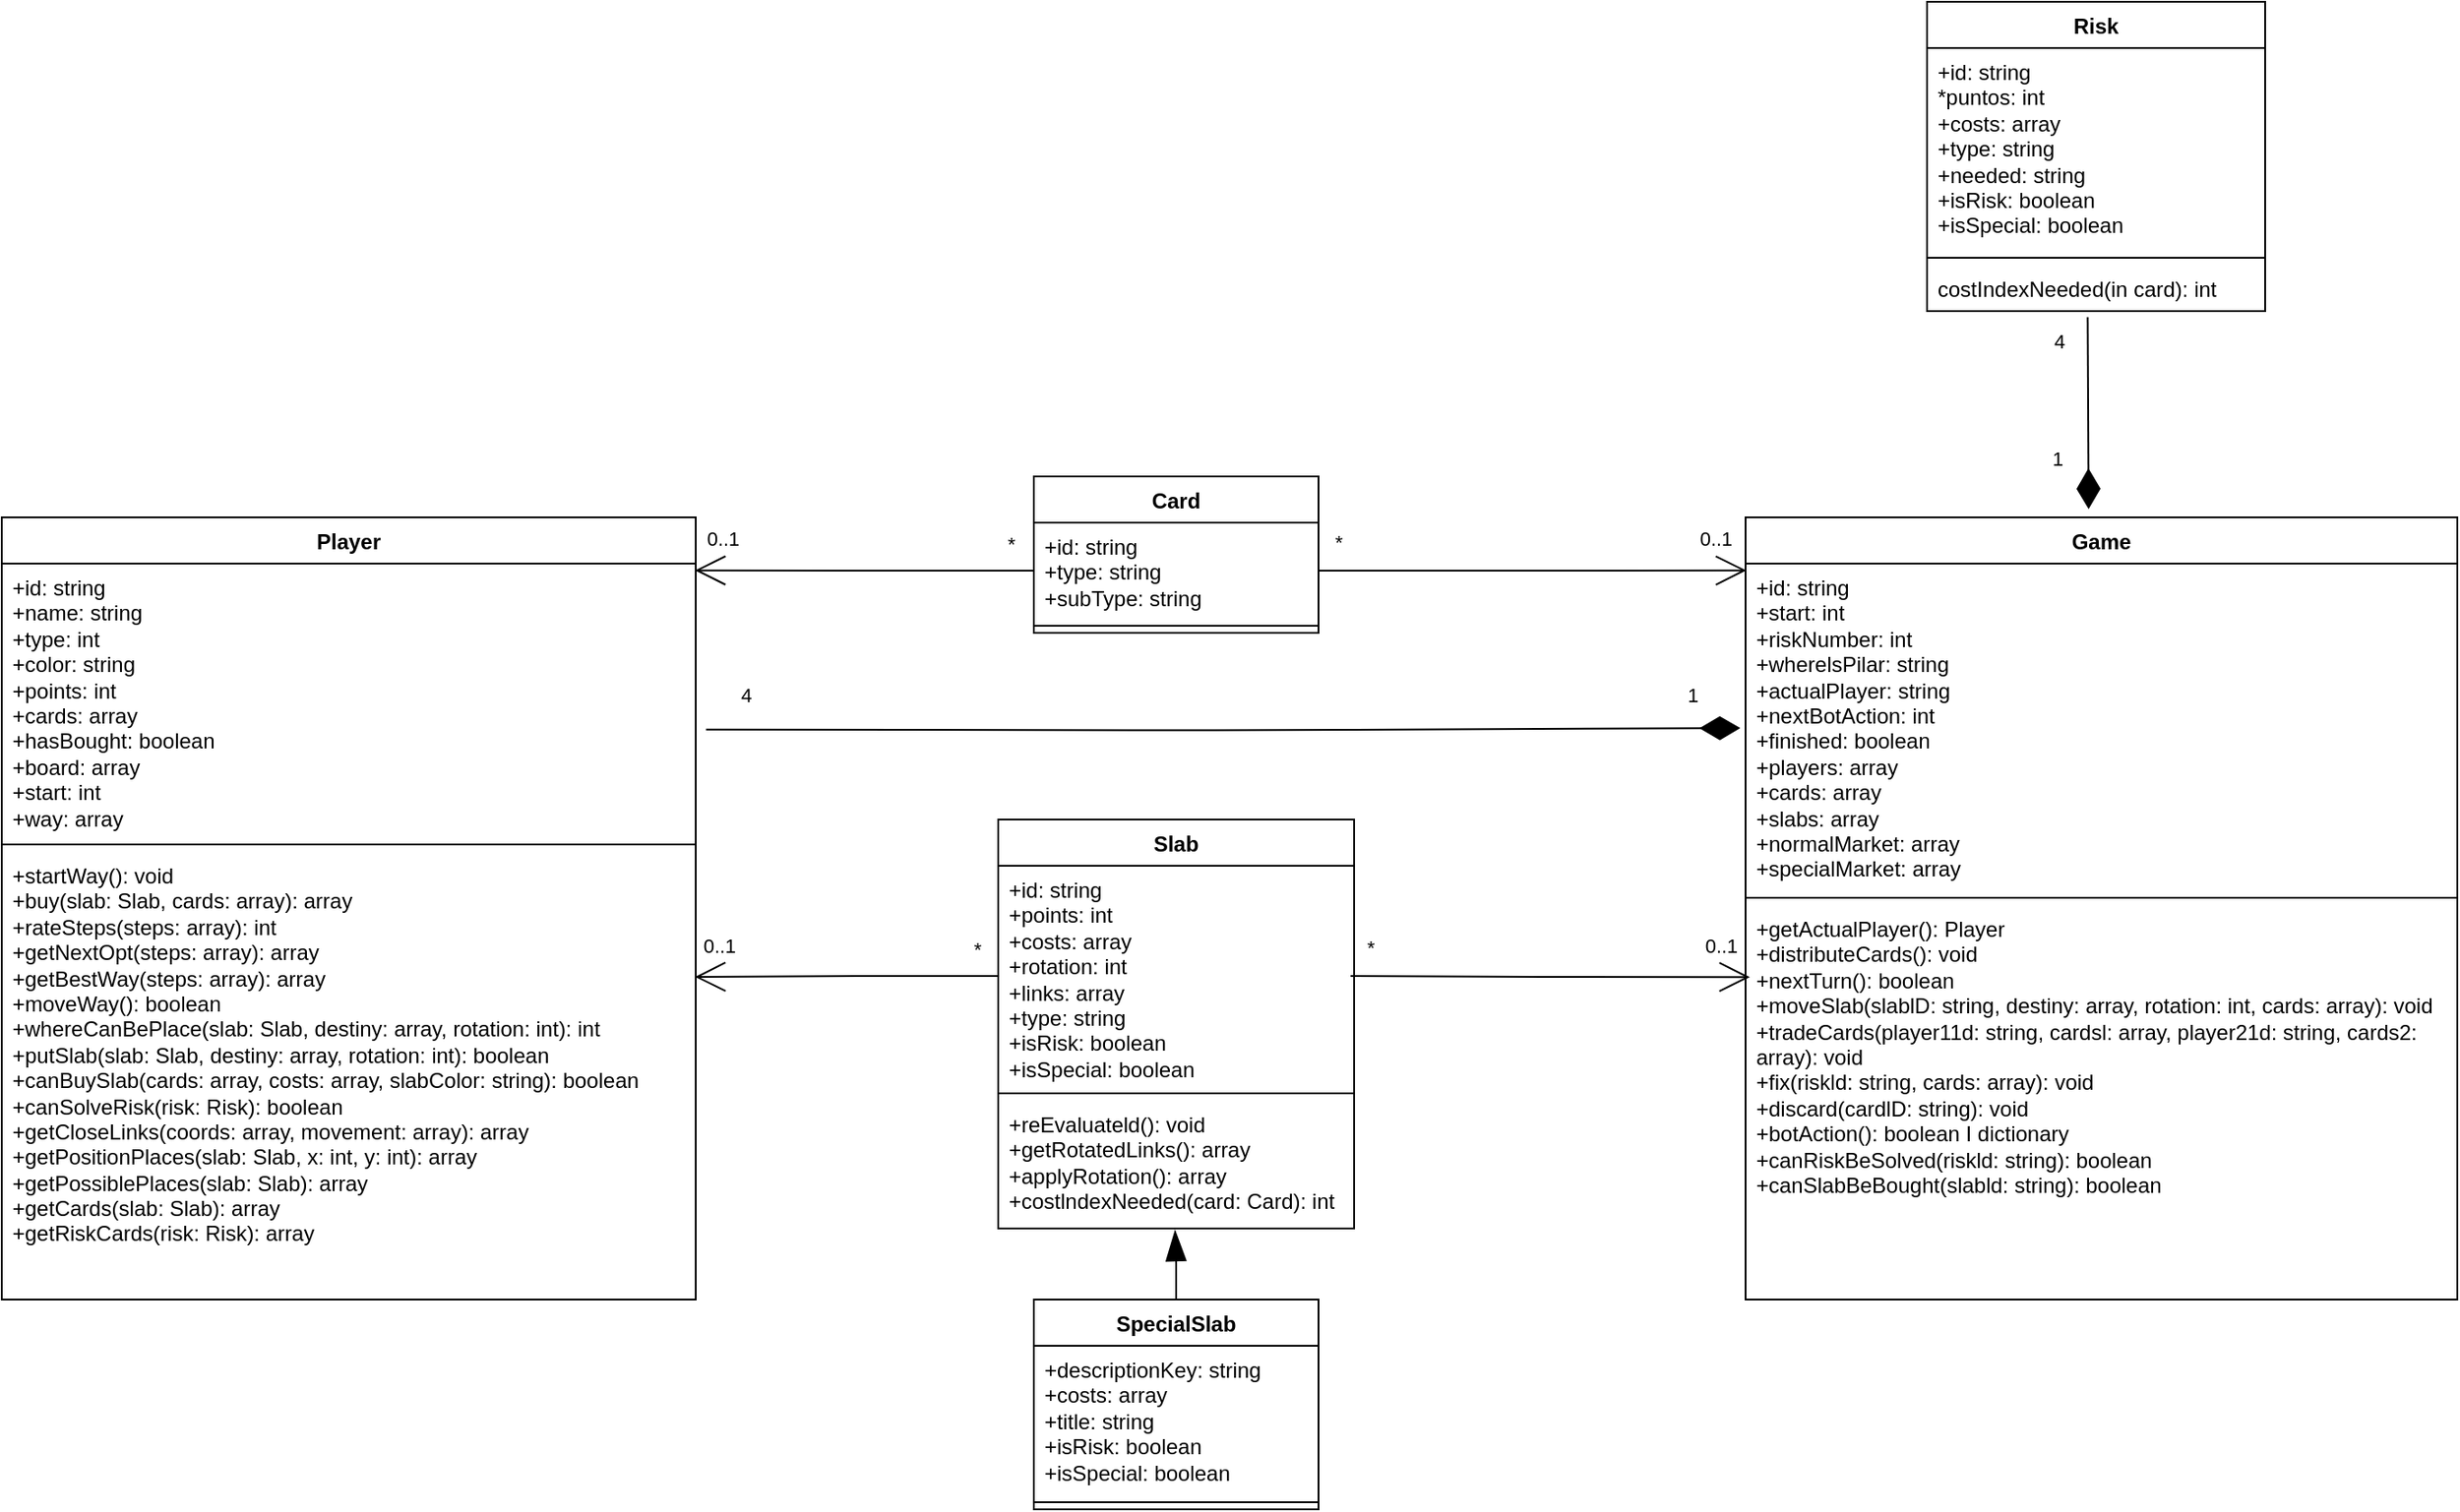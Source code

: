 <mxfile version="23.1.2" type="github">
  <diagram id="C5RBs43oDa-KdzZeNtuy" name="Page-1">
    <mxGraphModel dx="3995" dy="2300" grid="1" gridSize="10" guides="1" tooltips="1" connect="1" arrows="1" fold="1" page="1" pageScale="1" pageWidth="827" pageHeight="1169" background="#FFFFFF" math="0" shadow="0">
      <root>
        <mxCell id="WIyWlLk6GJQsqaUBKTNV-0" />
        <mxCell id="WIyWlLk6GJQsqaUBKTNV-1" parent="WIyWlLk6GJQsqaUBKTNV-0" />
        <mxCell id="_m4QJWVWOoO155Zc2ej--4" value="Game" style="swimlane;fontStyle=1;align=center;verticalAlign=top;childLayout=stackLayout;horizontal=1;startSize=26;horizontalStack=0;resizeParent=1;resizeParentMax=0;resizeLast=0;collapsible=1;marginBottom=0;whiteSpace=wrap;html=1;" vertex="1" parent="WIyWlLk6GJQsqaUBKTNV-1">
          <mxGeometry x="-800" y="-120" width="400" height="440" as="geometry" />
        </mxCell>
        <mxCell id="_m4QJWVWOoO155Zc2ej--5" value="&lt;div style=&quot;border-color: var(--border-color);&quot;&gt;+id: string&lt;/div&gt;&lt;div style=&quot;border-color: var(--border-color);&quot;&gt;+start: int&lt;/div&gt;&lt;div style=&quot;border-color: var(--border-color);&quot;&gt;+riskNumber: int&lt;/div&gt;&lt;div style=&quot;border-color: var(--border-color);&quot;&gt;+wherelsPilar: string&lt;/div&gt;&lt;div style=&quot;border-color: var(--border-color);&quot;&gt;+actualPlayer: string&lt;/div&gt;&lt;div style=&quot;border-color: var(--border-color);&quot;&gt;+nextBotAction: int&lt;/div&gt;&lt;div style=&quot;border-color: var(--border-color);&quot;&gt;+finished: boolean&lt;/div&gt;&lt;div style=&quot;border-color: var(--border-color);&quot;&gt;+players: array&lt;/div&gt;&lt;div style=&quot;border-color: var(--border-color);&quot;&gt;+cards: array&lt;/div&gt;&lt;div style=&quot;border-color: var(--border-color);&quot;&gt;+slabs: array&lt;/div&gt;&lt;div style=&quot;border-color: var(--border-color);&quot;&gt;+normalMarket: array&lt;/div&gt;&lt;div style=&quot;border-color: var(--border-color);&quot;&gt;+specialMarket: array&lt;/div&gt;" style="text;strokeColor=none;fillColor=none;align=left;verticalAlign=top;spacingLeft=4;spacingRight=4;overflow=hidden;rotatable=0;points=[[0,0.5],[1,0.5]];portConstraint=eastwest;whiteSpace=wrap;html=1;" vertex="1" parent="_m4QJWVWOoO155Zc2ej--4">
          <mxGeometry y="26" width="400" height="184" as="geometry" />
        </mxCell>
        <mxCell id="_m4QJWVWOoO155Zc2ej--6" value="" style="line;strokeWidth=1;fillColor=none;align=left;verticalAlign=middle;spacingTop=-1;spacingLeft=3;spacingRight=3;rotatable=0;labelPosition=right;points=[];portConstraint=eastwest;strokeColor=inherit;" vertex="1" parent="_m4QJWVWOoO155Zc2ej--4">
          <mxGeometry y="210" width="400" height="8" as="geometry" />
        </mxCell>
        <mxCell id="_m4QJWVWOoO155Zc2ej--7" value="&lt;div style=&quot;border-color: var(--border-color);&quot;&gt;+getActualPlayer(): Player&lt;/div&gt;&lt;div style=&quot;border-color: var(--border-color);&quot;&gt;+distributeCards(): void&lt;/div&gt;&lt;div style=&quot;border-color: var(--border-color);&quot;&gt;+nextTurn(): boolean&lt;br style=&quot;border-color: var(--border-color);&quot;&gt;&lt;/div&gt;&lt;div style=&quot;border-color: var(--border-color);&quot;&gt;+moveSlab(slablD: string, destiny: array, rotation: int, cards: array): void&lt;/div&gt;&lt;div style=&quot;border-color: var(--border-color);&quot;&gt;+tradeCards(player11d: string, cardsl: array, player21d: string, cards2: array): void&lt;/div&gt;&lt;div style=&quot;border-color: var(--border-color);&quot;&gt;+fix(riskld: string, cards: array): void&lt;/div&gt;&lt;div style=&quot;border-color: var(--border-color);&quot;&gt;+discard(cardlD: string): void&lt;/div&gt;&lt;div style=&quot;border-color: var(--border-color);&quot;&gt;+botAction(): boolean I dictionary&lt;/div&gt;&lt;div style=&quot;border-color: var(--border-color);&quot;&gt;+canRiskBeSolved(riskld: string): boolean&lt;/div&gt;&lt;div style=&quot;border-color: var(--border-color);&quot;&gt;+canSlabBeBought(slabld: string): boolean&lt;/div&gt;" style="text;strokeColor=none;fillColor=none;align=left;verticalAlign=top;spacingLeft=4;spacingRight=4;overflow=hidden;rotatable=0;points=[[0,0.5],[1,0.5]];portConstraint=eastwest;whiteSpace=wrap;html=1;" vertex="1" parent="_m4QJWVWOoO155Zc2ej--4">
          <mxGeometry y="218" width="400" height="222" as="geometry" />
        </mxCell>
        <mxCell id="_m4QJWVWOoO155Zc2ej--9" value="Risk" style="swimlane;fontStyle=1;align=center;verticalAlign=top;childLayout=stackLayout;horizontal=1;startSize=26;horizontalStack=0;resizeParent=1;resizeParentMax=0;resizeLast=0;collapsible=1;marginBottom=0;whiteSpace=wrap;html=1;" vertex="1" parent="WIyWlLk6GJQsqaUBKTNV-1">
          <mxGeometry x="-698" y="-410" width="190" height="174" as="geometry">
            <mxRectangle x="-270" y="40" width="70" height="30" as="alternateBounds" />
          </mxGeometry>
        </mxCell>
        <mxCell id="_m4QJWVWOoO155Zc2ej--10" value="&lt;div&gt;+id: string&lt;/div&gt;&lt;div&gt;*puntos: int&lt;/div&gt;&lt;div&gt;+costs: array&lt;/div&gt;&lt;div&gt;+type: string&lt;/div&gt;&lt;div&gt;+needed: string&lt;/div&gt;&lt;div&gt;+isRisk: boolean&lt;/div&gt;&lt;div&gt;+isSpecial: boolean&lt;/div&gt;" style="text;strokeColor=none;fillColor=none;align=left;verticalAlign=top;spacingLeft=4;spacingRight=4;overflow=hidden;rotatable=0;points=[[0,0.5],[1,0.5]];portConstraint=eastwest;whiteSpace=wrap;html=1;" vertex="1" parent="_m4QJWVWOoO155Zc2ej--9">
          <mxGeometry y="26" width="190" height="114" as="geometry" />
        </mxCell>
        <mxCell id="_m4QJWVWOoO155Zc2ej--11" value="" style="line;strokeWidth=1;fillColor=none;align=left;verticalAlign=middle;spacingTop=-1;spacingLeft=3;spacingRight=3;rotatable=0;labelPosition=right;points=[];portConstraint=eastwest;strokeColor=inherit;" vertex="1" parent="_m4QJWVWOoO155Zc2ej--9">
          <mxGeometry y="140" width="190" height="8" as="geometry" />
        </mxCell>
        <mxCell id="_m4QJWVWOoO155Zc2ej--12" value="costIndexNeeded(in card): int" style="text;strokeColor=none;fillColor=none;align=left;verticalAlign=top;spacingLeft=4;spacingRight=4;overflow=hidden;rotatable=0;points=[[0,0.5],[1,0.5]];portConstraint=eastwest;whiteSpace=wrap;html=1;" vertex="1" parent="_m4QJWVWOoO155Zc2ej--9">
          <mxGeometry y="148" width="190" height="26" as="geometry" />
        </mxCell>
        <mxCell id="_m4QJWVWOoO155Zc2ej--20" style="rounded=0;orthogonalLoop=1;jettySize=auto;html=1;entryX=0.482;entryY=-0.015;entryDx=0;entryDy=0;entryPerimeter=0;endArrow=diamondThin;endFill=1;endSize=20;exitX=0.475;exitY=1.054;exitDx=0;exitDy=0;exitPerimeter=0;" edge="1" parent="WIyWlLk6GJQsqaUBKTNV-1">
          <mxGeometry relative="1" as="geometry">
            <mxPoint x="-607.75" y="-232.596" as="sourcePoint" />
            <mxPoint x="-607.2" y="-124.6" as="targetPoint" />
          </mxGeometry>
        </mxCell>
        <mxCell id="_m4QJWVWOoO155Zc2ej--21" value="1" style="edgeLabel;html=1;align=center;verticalAlign=middle;resizable=0;points=[];" vertex="1" connectable="0" parent="_m4QJWVWOoO155Zc2ej--20">
          <mxGeometry x="0.466" relative="1" as="geometry">
            <mxPoint x="-18" as="offset" />
          </mxGeometry>
        </mxCell>
        <mxCell id="_m4QJWVWOoO155Zc2ej--24" value="4" style="edgeLabel;html=1;align=center;verticalAlign=middle;resizable=0;points=[];" vertex="1" connectable="0" parent="_m4QJWVWOoO155Zc2ej--20">
          <mxGeometry x="-0.71" relative="1" as="geometry">
            <mxPoint x="-17" y="-2" as="offset" />
          </mxGeometry>
        </mxCell>
        <mxCell id="_m4QJWVWOoO155Zc2ej--25" value="Player" style="swimlane;fontStyle=1;align=center;verticalAlign=top;childLayout=stackLayout;horizontal=1;startSize=26;horizontalStack=0;resizeParent=1;resizeParentMax=0;resizeLast=0;collapsible=1;marginBottom=0;whiteSpace=wrap;html=1;" vertex="1" parent="WIyWlLk6GJQsqaUBKTNV-1">
          <mxGeometry x="-1780" y="-120" width="390" height="440" as="geometry" />
        </mxCell>
        <mxCell id="_m4QJWVWOoO155Zc2ej--26" value="&lt;div&gt;+id: string&lt;/div&gt;&lt;div&gt;+name: string&lt;/div&gt;&lt;div&gt;+type: int&lt;/div&gt;&lt;div&gt;+color: string&lt;/div&gt;&lt;div&gt;+points: int&lt;/div&gt;&lt;div&gt;+cards: array&lt;/div&gt;&lt;div&gt;+hasBought: boolean&lt;/div&gt;&lt;div&gt;+board: array&lt;/div&gt;&lt;div&gt;+start: int&lt;/div&gt;&lt;div&gt;+way: array&lt;/div&gt;" style="text;strokeColor=none;fillColor=none;align=left;verticalAlign=top;spacingLeft=4;spacingRight=4;overflow=hidden;rotatable=0;points=[[0,0.5],[1,0.5]];portConstraint=eastwest;whiteSpace=wrap;html=1;" vertex="1" parent="_m4QJWVWOoO155Zc2ej--25">
          <mxGeometry y="26" width="390" height="154" as="geometry" />
        </mxCell>
        <mxCell id="_m4QJWVWOoO155Zc2ej--27" value="" style="line;strokeWidth=1;fillColor=none;align=left;verticalAlign=middle;spacingTop=-1;spacingLeft=3;spacingRight=3;rotatable=0;labelPosition=right;points=[];portConstraint=eastwest;strokeColor=inherit;" vertex="1" parent="_m4QJWVWOoO155Zc2ej--25">
          <mxGeometry y="180" width="390" height="8" as="geometry" />
        </mxCell>
        <mxCell id="_m4QJWVWOoO155Zc2ej--28" value="&lt;div&gt;+startWay(): void&lt;/div&gt;&lt;div&gt;+buy(slab: Slab, cards: array): array&lt;/div&gt;&lt;div&gt;+rateSteps(steps: array): int&lt;/div&gt;&lt;div&gt;+getNextOpt(steps: array): array&lt;/div&gt;&lt;div&gt;+getBestWay(steps: array): array&lt;/div&gt;&lt;div&gt;+moveWay(): boolean&lt;/div&gt;&lt;div&gt;+whereCanBePlace(slab: Slab, destiny: array, rotation: int): int&lt;/div&gt;&lt;div&gt;+putSlab(slab: Slab, destiny: array, rotation: int): boolean&lt;/div&gt;&lt;div&gt;+canBuySlab(cards: array, costs: array, slabColor: string): boolean&lt;/div&gt;&lt;div&gt;+canSolveRisk(risk: Risk): boolean&lt;/div&gt;&lt;div&gt;+getCloseLinks(coords: array, movement: array): array&lt;/div&gt;&lt;div&gt;+getPositionPlaces(slab: Slab, x: int, y: int): array&lt;/div&gt;&lt;div&gt;+getPossiblePlaces(slab: Slab): array&lt;/div&gt;&lt;div&gt;+getCards(slab: Slab): array&lt;/div&gt;&lt;div&gt;+getRiskCards(risk: Risk): array&lt;/div&gt;" style="text;strokeColor=none;fillColor=none;align=left;verticalAlign=top;spacingLeft=4;spacingRight=4;overflow=hidden;rotatable=0;points=[[0,0.5],[1,0.5]];portConstraint=eastwest;whiteSpace=wrap;html=1;" vertex="1" parent="_m4QJWVWOoO155Zc2ej--25">
          <mxGeometry y="188" width="390" height="252" as="geometry" />
        </mxCell>
        <mxCell id="_m4QJWVWOoO155Zc2ej--29" style="edgeStyle=orthogonalEdgeStyle;rounded=0;orthogonalLoop=1;jettySize=auto;html=1;entryX=-0.021;entryY=0.503;entryDx=0;entryDy=0;entryPerimeter=0;endArrow=diamondThin;endFill=1;endSize=20;exitX=1.002;exitY=0.606;exitDx=0;exitDy=0;exitPerimeter=0;" edge="1" parent="WIyWlLk6GJQsqaUBKTNV-1">
          <mxGeometry relative="1" as="geometry">
            <mxPoint x="-1384.22" y="-0.676" as="sourcePoint" />
            <mxPoint x="-802.98" y="-1.448" as="targetPoint" />
          </mxGeometry>
        </mxCell>
        <mxCell id="_m4QJWVWOoO155Zc2ej--30" value="4" style="edgeLabel;html=1;align=center;verticalAlign=middle;resizable=0;points=[];" vertex="1" connectable="0" parent="_m4QJWVWOoO155Zc2ej--29">
          <mxGeometry x="-0.924" y="4" relative="1" as="geometry">
            <mxPoint y="-16" as="offset" />
          </mxGeometry>
        </mxCell>
        <mxCell id="_m4QJWVWOoO155Zc2ej--31" value="1" style="edgeLabel;html=1;align=center;verticalAlign=middle;resizable=0;points=[];" vertex="1" connectable="0" parent="_m4QJWVWOoO155Zc2ej--29">
          <mxGeometry x="0.903" y="-1" relative="1" as="geometry">
            <mxPoint x="1" y="-20" as="offset" />
          </mxGeometry>
        </mxCell>
        <mxCell id="_m4QJWVWOoO155Zc2ej--35" value="Card" style="swimlane;fontStyle=1;align=center;verticalAlign=top;childLayout=stackLayout;horizontal=1;startSize=26;horizontalStack=0;resizeParent=1;resizeParentMax=0;resizeLast=0;collapsible=1;marginBottom=0;whiteSpace=wrap;html=1;" vertex="1" parent="WIyWlLk6GJQsqaUBKTNV-1">
          <mxGeometry x="-1200" y="-143" width="160" height="88" as="geometry" />
        </mxCell>
        <mxCell id="_m4QJWVWOoO155Zc2ej--36" value="&lt;div&gt;+id: string&lt;/div&gt;&lt;div&gt;+type: string&lt;/div&gt;&lt;div&gt;+subType: string&lt;/div&gt;" style="text;strokeColor=none;fillColor=none;align=left;verticalAlign=top;spacingLeft=4;spacingRight=4;overflow=hidden;rotatable=0;points=[[0,0.5],[1,0.5]];portConstraint=eastwest;whiteSpace=wrap;html=1;" vertex="1" parent="_m4QJWVWOoO155Zc2ej--35">
          <mxGeometry y="26" width="160" height="54" as="geometry" />
        </mxCell>
        <mxCell id="_m4QJWVWOoO155Zc2ej--37" value="" style="line;strokeWidth=1;fillColor=none;align=left;verticalAlign=middle;spacingTop=-1;spacingLeft=3;spacingRight=3;rotatable=0;labelPosition=right;points=[];portConstraint=eastwest;strokeColor=inherit;" vertex="1" parent="_m4QJWVWOoO155Zc2ej--35">
          <mxGeometry y="80" width="160" height="8" as="geometry" />
        </mxCell>
        <mxCell id="_m4QJWVWOoO155Zc2ej--39" style="edgeStyle=orthogonalEdgeStyle;rounded=0;orthogonalLoop=1;jettySize=auto;html=1;entryX=0.001;entryY=0.021;entryDx=0;entryDy=0;endSize=15;endArrow=open;endFill=0;exitX=1;exitY=0.5;exitDx=0;exitDy=0;entryPerimeter=0;" edge="1" parent="WIyWlLk6GJQsqaUBKTNV-1" source="_m4QJWVWOoO155Zc2ej--36" target="_m4QJWVWOoO155Zc2ej--5">
          <mxGeometry relative="1" as="geometry" />
        </mxCell>
        <mxCell id="_m4QJWVWOoO155Zc2ej--40" value="*" style="edgeLabel;html=1;align=center;verticalAlign=middle;resizable=0;points=[];" vertex="1" connectable="0" parent="_m4QJWVWOoO155Zc2ej--39">
          <mxGeometry x="-0.942" y="7" relative="1" as="geometry">
            <mxPoint x="4" y="-9" as="offset" />
          </mxGeometry>
        </mxCell>
        <mxCell id="_m4QJWVWOoO155Zc2ej--41" value="0..1" style="edgeLabel;html=1;align=center;verticalAlign=middle;resizable=0;points=[];" vertex="1" connectable="0" parent="_m4QJWVWOoO155Zc2ej--39">
          <mxGeometry x="0.905" y="7" relative="1" as="geometry">
            <mxPoint x="-6" y="-11" as="offset" />
          </mxGeometry>
        </mxCell>
        <mxCell id="_m4QJWVWOoO155Zc2ej--42" style="edgeStyle=orthogonalEdgeStyle;rounded=0;orthogonalLoop=1;jettySize=auto;html=1;entryX=0.999;entryY=0.025;entryDx=0;entryDy=0;entryPerimeter=0;exitX=0;exitY=0.5;exitDx=0;exitDy=0;endSize=15;endArrow=open;endFill=0;" edge="1" parent="WIyWlLk6GJQsqaUBKTNV-1" source="_m4QJWVWOoO155Zc2ej--36" target="_m4QJWVWOoO155Zc2ej--26">
          <mxGeometry relative="1" as="geometry" />
        </mxCell>
        <mxCell id="_m4QJWVWOoO155Zc2ej--43" value="*" style="edgeLabel;html=1;align=center;verticalAlign=middle;resizable=0;points=[];" vertex="1" connectable="0" parent="_m4QJWVWOoO155Zc2ej--42">
          <mxGeometry x="-0.925" y="-2" relative="1" as="geometry">
            <mxPoint x="-6" y="-13" as="offset" />
          </mxGeometry>
        </mxCell>
        <mxCell id="_m4QJWVWOoO155Zc2ej--44" value="0..1" style="edgeLabel;html=1;align=center;verticalAlign=middle;resizable=0;points=[];" vertex="1" connectable="0" parent="_m4QJWVWOoO155Zc2ej--42">
          <mxGeometry x="0.822" y="-4" relative="1" as="geometry">
            <mxPoint x="-2" y="-14" as="offset" />
          </mxGeometry>
        </mxCell>
        <mxCell id="_m4QJWVWOoO155Zc2ej--45" value="Slab" style="swimlane;fontStyle=1;align=center;verticalAlign=top;childLayout=stackLayout;horizontal=1;startSize=26;horizontalStack=0;resizeParent=1;resizeParentMax=0;resizeLast=0;collapsible=1;marginBottom=0;whiteSpace=wrap;html=1;" vertex="1" parent="WIyWlLk6GJQsqaUBKTNV-1">
          <mxGeometry x="-1220" y="50" width="200" height="230" as="geometry" />
        </mxCell>
        <mxCell id="_m4QJWVWOoO155Zc2ej--46" value="&lt;div&gt;+id: string&lt;/div&gt;&lt;div&gt;+points: int&lt;/div&gt;&lt;div&gt;+costs: array&lt;/div&gt;&lt;div&gt;+rotation: int&lt;/div&gt;&lt;div&gt;+links: array&lt;/div&gt;&lt;div&gt;+type: string&lt;/div&gt;&lt;div&gt;+isRisk: boolean&lt;/div&gt;&lt;div&gt;+isSpecial: boolean&lt;/div&gt;" style="text;strokeColor=none;fillColor=none;align=left;verticalAlign=top;spacingLeft=4;spacingRight=4;overflow=hidden;rotatable=0;points=[[0,0.5],[1,0.5]];portConstraint=eastwest;whiteSpace=wrap;html=1;" vertex="1" parent="_m4QJWVWOoO155Zc2ej--45">
          <mxGeometry y="26" width="200" height="124" as="geometry" />
        </mxCell>
        <mxCell id="_m4QJWVWOoO155Zc2ej--47" value="" style="line;strokeWidth=1;fillColor=none;align=left;verticalAlign=middle;spacingTop=-1;spacingLeft=3;spacingRight=3;rotatable=0;labelPosition=right;points=[];portConstraint=eastwest;strokeColor=inherit;" vertex="1" parent="_m4QJWVWOoO155Zc2ej--45">
          <mxGeometry y="150" width="200" height="8" as="geometry" />
        </mxCell>
        <mxCell id="_m4QJWVWOoO155Zc2ej--55" value="&lt;div&gt;+reEvaluateld(): void&lt;/div&gt;&lt;div&gt;+getRotatedLinks(): array&lt;/div&gt;&lt;div&gt;+applyRotation(): array&lt;/div&gt;&lt;div&gt;+costlndexNeeded(card: Card): int&lt;/div&gt;" style="text;strokeColor=none;fillColor=none;align=left;verticalAlign=top;spacingLeft=4;spacingRight=4;overflow=hidden;rotatable=0;points=[[0,0.5],[1,0.5]];portConstraint=eastwest;whiteSpace=wrap;html=1;" vertex="1" parent="_m4QJWVWOoO155Zc2ej--45">
          <mxGeometry y="158" width="200" height="72" as="geometry" />
        </mxCell>
        <mxCell id="_m4QJWVWOoO155Zc2ej--48" style="edgeStyle=orthogonalEdgeStyle;rounded=0;orthogonalLoop=1;jettySize=auto;html=1;entryX=0.011;entryY=0.183;entryDx=0;entryDy=0;endSize=15;endArrow=open;endFill=0;exitX=1;exitY=0.5;exitDx=0;exitDy=0;entryPerimeter=0;" edge="1" parent="WIyWlLk6GJQsqaUBKTNV-1">
          <mxGeometry relative="1" as="geometry">
            <mxPoint x="-797.6" y="138.626" as="targetPoint" />
            <mxPoint x="-1022" y="138" as="sourcePoint" />
          </mxGeometry>
        </mxCell>
        <mxCell id="_m4QJWVWOoO155Zc2ej--49" value="*" style="edgeLabel;html=1;align=center;verticalAlign=middle;resizable=0;points=[];" vertex="1" connectable="0" parent="_m4QJWVWOoO155Zc2ej--48">
          <mxGeometry x="-0.942" y="7" relative="1" as="geometry">
            <mxPoint x="4" y="-9" as="offset" />
          </mxGeometry>
        </mxCell>
        <mxCell id="_m4QJWVWOoO155Zc2ej--50" value="0..1" style="edgeLabel;html=1;align=center;verticalAlign=middle;resizable=0;points=[];" vertex="1" connectable="0" parent="_m4QJWVWOoO155Zc2ej--48">
          <mxGeometry x="0.905" y="7" relative="1" as="geometry">
            <mxPoint x="-6" y="-11" as="offset" />
          </mxGeometry>
        </mxCell>
        <mxCell id="_m4QJWVWOoO155Zc2ej--51" style="edgeStyle=orthogonalEdgeStyle;rounded=0;orthogonalLoop=1;jettySize=auto;html=1;entryX=0.999;entryY=0.28;entryDx=0;entryDy=0;entryPerimeter=0;exitX=0;exitY=0.5;exitDx=0;exitDy=0;endSize=15;endArrow=open;endFill=0;" edge="1" parent="WIyWlLk6GJQsqaUBKTNV-1" source="_m4QJWVWOoO155Zc2ej--46" target="_m4QJWVWOoO155Zc2ej--28">
          <mxGeometry relative="1" as="geometry">
            <mxPoint x="-1390" y="103" as="targetPoint" />
          </mxGeometry>
        </mxCell>
        <mxCell id="_m4QJWVWOoO155Zc2ej--52" value="*" style="edgeLabel;html=1;align=center;verticalAlign=middle;resizable=0;points=[];" vertex="1" connectable="0" parent="_m4QJWVWOoO155Zc2ej--51">
          <mxGeometry x="-0.925" y="-2" relative="1" as="geometry">
            <mxPoint x="-6" y="-13" as="offset" />
          </mxGeometry>
        </mxCell>
        <mxCell id="_m4QJWVWOoO155Zc2ej--53" value="0..1" style="edgeLabel;html=1;align=center;verticalAlign=middle;resizable=0;points=[];" vertex="1" connectable="0" parent="_m4QJWVWOoO155Zc2ej--51">
          <mxGeometry x="0.822" y="-4" relative="1" as="geometry">
            <mxPoint x="-2" y="-14" as="offset" />
          </mxGeometry>
        </mxCell>
        <mxCell id="_m4QJWVWOoO155Zc2ej--56" value="SpecialSlab" style="swimlane;fontStyle=1;align=center;verticalAlign=top;childLayout=stackLayout;horizontal=1;startSize=26;horizontalStack=0;resizeParent=1;resizeParentMax=0;resizeLast=0;collapsible=1;marginBottom=0;whiteSpace=wrap;html=1;" vertex="1" parent="WIyWlLk6GJQsqaUBKTNV-1">
          <mxGeometry x="-1200" y="320" width="160" height="118" as="geometry" />
        </mxCell>
        <mxCell id="_m4QJWVWOoO155Zc2ej--57" value="&lt;div&gt;+descriptionKey: string&lt;/div&gt;&lt;div&gt;+costs: array&lt;/div&gt;&lt;div&gt;+title: string&lt;/div&gt;&lt;div&gt;+isRisk: boolean&lt;/div&gt;&lt;div&gt;+isSpecial: boolean&lt;/div&gt;" style="text;strokeColor=none;fillColor=none;align=left;verticalAlign=top;spacingLeft=4;spacingRight=4;overflow=hidden;rotatable=0;points=[[0,0.5],[1,0.5]];portConstraint=eastwest;whiteSpace=wrap;html=1;" vertex="1" parent="_m4QJWVWOoO155Zc2ej--56">
          <mxGeometry y="26" width="160" height="84" as="geometry" />
        </mxCell>
        <mxCell id="_m4QJWVWOoO155Zc2ej--58" value="" style="line;strokeWidth=1;fillColor=none;align=left;verticalAlign=middle;spacingTop=-1;spacingLeft=3;spacingRight=3;rotatable=0;labelPosition=right;points=[];portConstraint=eastwest;strokeColor=inherit;" vertex="1" parent="_m4QJWVWOoO155Zc2ej--56">
          <mxGeometry y="110" width="160" height="8" as="geometry" />
        </mxCell>
        <mxCell id="_m4QJWVWOoO155Zc2ej--59" style="edgeStyle=orthogonalEdgeStyle;rounded=0;orthogonalLoop=1;jettySize=auto;html=1;entryX=0.497;entryY=1.014;entryDx=0;entryDy=0;entryPerimeter=0;endSize=15;endArrow=blockThin;endFill=1;" edge="1" parent="WIyWlLk6GJQsqaUBKTNV-1" source="_m4QJWVWOoO155Zc2ej--56" target="_m4QJWVWOoO155Zc2ej--55">
          <mxGeometry relative="1" as="geometry" />
        </mxCell>
      </root>
    </mxGraphModel>
  </diagram>
</mxfile>
